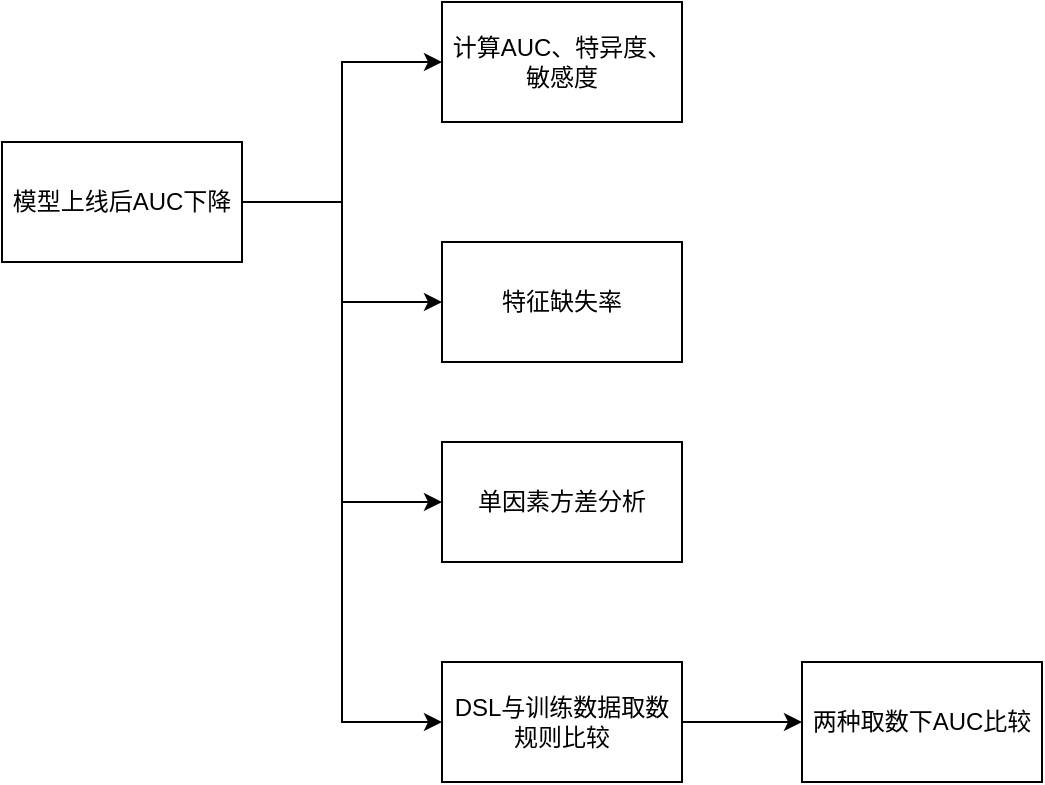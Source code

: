 <mxfile version="15.1.2" type="github"><diagram id="vRWlxBvc6YLdMRHW4F01" name="Page-1"><mxGraphModel dx="1426" dy="826" grid="1" gridSize="10" guides="1" tooltips="1" connect="1" arrows="1" fold="1" page="1" pageScale="1" pageWidth="827" pageHeight="1169" math="0" shadow="0"><root><mxCell id="0"/><mxCell id="1" parent="0"/><mxCell id="WEIcVe1hUNdVraOIOeLf-5" style="edgeStyle=orthogonalEdgeStyle;rounded=0;orthogonalLoop=1;jettySize=auto;html=1;exitX=1;exitY=0.5;exitDx=0;exitDy=0;entryX=0;entryY=0.5;entryDx=0;entryDy=0;" edge="1" parent="1" source="WEIcVe1hUNdVraOIOeLf-1" target="WEIcVe1hUNdVraOIOeLf-2"><mxGeometry relative="1" as="geometry"/></mxCell><mxCell id="WEIcVe1hUNdVraOIOeLf-6" style="edgeStyle=orthogonalEdgeStyle;rounded=0;orthogonalLoop=1;jettySize=auto;html=1;entryX=0;entryY=0.5;entryDx=0;entryDy=0;" edge="1" parent="1" source="WEIcVe1hUNdVraOIOeLf-1" target="WEIcVe1hUNdVraOIOeLf-3"><mxGeometry relative="1" as="geometry"/></mxCell><mxCell id="WEIcVe1hUNdVraOIOeLf-7" style="edgeStyle=orthogonalEdgeStyle;rounded=0;orthogonalLoop=1;jettySize=auto;html=1;entryX=0;entryY=0.5;entryDx=0;entryDy=0;" edge="1" parent="1" source="WEIcVe1hUNdVraOIOeLf-1" target="WEIcVe1hUNdVraOIOeLf-4"><mxGeometry relative="1" as="geometry"/></mxCell><mxCell id="WEIcVe1hUNdVraOIOeLf-8" style="edgeStyle=orthogonalEdgeStyle;rounded=0;orthogonalLoop=1;jettySize=auto;html=1;entryX=0;entryY=0.5;entryDx=0;entryDy=0;" edge="1" parent="1" source="WEIcVe1hUNdVraOIOeLf-1" target="WEIcVe1hUNdVraOIOeLf-9"><mxGeometry relative="1" as="geometry"><mxPoint x="210" y="490" as="targetPoint"/></mxGeometry></mxCell><mxCell id="WEIcVe1hUNdVraOIOeLf-1" value="模型上线后AUC下降" style="rounded=0;whiteSpace=wrap;html=1;" vertex="1" parent="1"><mxGeometry x="40" y="220" width="120" height="60" as="geometry"/></mxCell><mxCell id="WEIcVe1hUNdVraOIOeLf-2" value="特征缺失率" style="rounded=0;whiteSpace=wrap;html=1;" vertex="1" parent="1"><mxGeometry x="260" y="270" width="120" height="60" as="geometry"/></mxCell><mxCell id="WEIcVe1hUNdVraOIOeLf-3" value="单因素方差分析" style="rounded=0;whiteSpace=wrap;html=1;" vertex="1" parent="1"><mxGeometry x="260" y="370" width="120" height="60" as="geometry"/></mxCell><mxCell id="WEIcVe1hUNdVraOIOeLf-4" value="计算AUC、特异度、敏感度" style="rounded=0;whiteSpace=wrap;html=1;" vertex="1" parent="1"><mxGeometry x="260" y="150" width="120" height="60" as="geometry"/></mxCell><mxCell id="WEIcVe1hUNdVraOIOeLf-11" style="edgeStyle=orthogonalEdgeStyle;rounded=0;orthogonalLoop=1;jettySize=auto;html=1;entryX=0;entryY=0.5;entryDx=0;entryDy=0;" edge="1" parent="1" source="WEIcVe1hUNdVraOIOeLf-9" target="WEIcVe1hUNdVraOIOeLf-10"><mxGeometry relative="1" as="geometry"/></mxCell><mxCell id="WEIcVe1hUNdVraOIOeLf-9" value="DSL与训练数据取数规则比较" style="rounded=0;whiteSpace=wrap;html=1;" vertex="1" parent="1"><mxGeometry x="260" y="480" width="120" height="60" as="geometry"/></mxCell><mxCell id="WEIcVe1hUNdVraOIOeLf-10" value="两种取数下AUC比较" style="rounded=0;whiteSpace=wrap;html=1;" vertex="1" parent="1"><mxGeometry x="440" y="480" width="120" height="60" as="geometry"/></mxCell></root></mxGraphModel></diagram></mxfile>